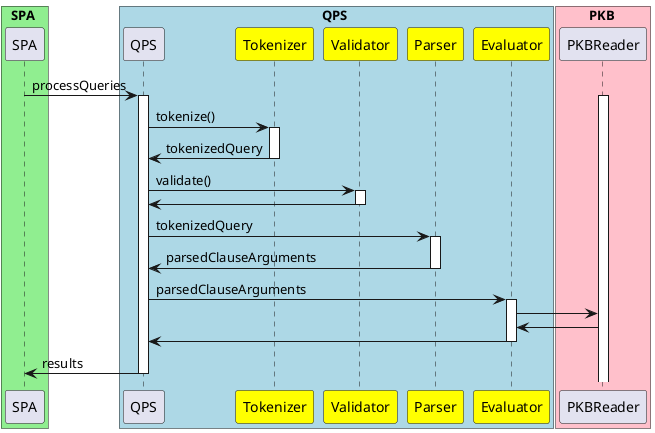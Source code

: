 @startuml

box SPA #LightGreen
participant SPA
end box

box QPS #LightBlue
participant QPS
participant Tokenizer #Yellow
participant Validator #Yellow
participant Parser    #Yellow
participant Evaluator #Yellow
end box

box PKB #Pink
participant PKBReader
end box

SPA     ->      QPS     :   processQueries
activate QPS
activate PKBReader

QPS     ->      Tokenizer   :   tokenize()
activate Tokenizer
Tokenizer       ->      QPS     :   tokenizedQuery
deactivate Tokenizer

QPS     ->      Validator   :   validate()
activate Validator
Validator       ->      QPS
deactivate Validator

QPS     ->      Parser      :   tokenizedQuery
activate Parser
Parser      ->      QPS     :   parsedClauseArguments
deactivate Parser

QPS     ->      Evaluator   :   parsedClauseArguments
activate Evaluator
Evaluator       ->      PKBReader
PKBReader       ->      Evaluator
Evaluator       ->      QPS
deactivate Evaluator

QPS     ->      SPA     :   results
deactivate QPS
@enduml